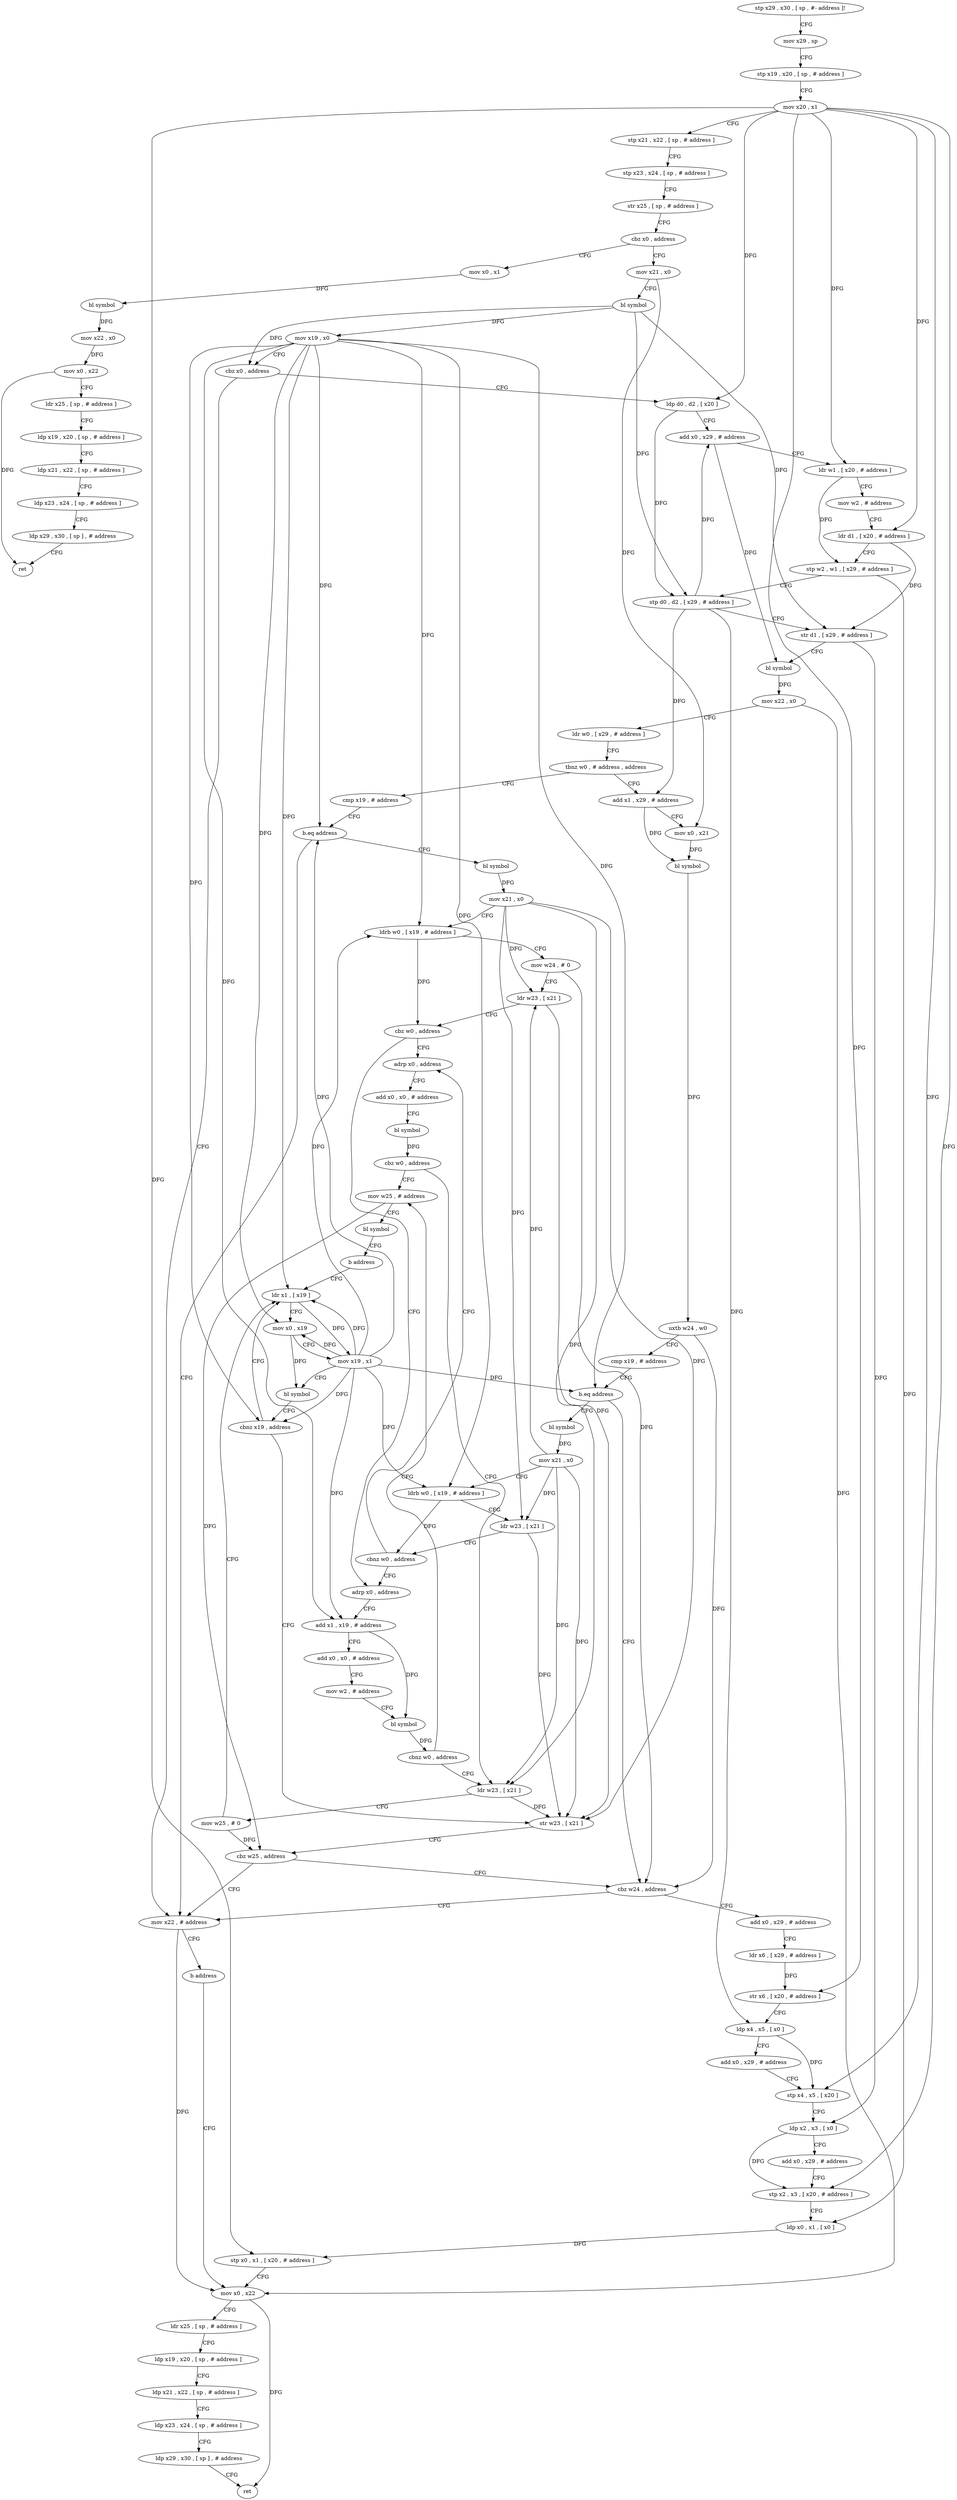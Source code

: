 digraph "func" {
"4424336" [label = "stp x29 , x30 , [ sp , #- address ]!" ]
"4424340" [label = "mov x29 , sp" ]
"4424344" [label = "stp x19 , x20 , [ sp , # address ]" ]
"4424348" [label = "mov x20 , x1" ]
"4424352" [label = "stp x21 , x22 , [ sp , # address ]" ]
"4424356" [label = "stp x23 , x24 , [ sp , # address ]" ]
"4424360" [label = "str x25 , [ sp , # address ]" ]
"4424364" [label = "cbz x0 , address" ]
"4424688" [label = "mov x0 , x1" ]
"4424368" [label = "mov x21 , x0" ]
"4424692" [label = "bl symbol" ]
"4424696" [label = "mov x22 , x0" ]
"4424700" [label = "mov x0 , x22" ]
"4424704" [label = "ldr x25 , [ sp , # address ]" ]
"4424708" [label = "ldp x19 , x20 , [ sp , # address ]" ]
"4424712" [label = "ldp x21 , x22 , [ sp , # address ]" ]
"4424716" [label = "ldp x23 , x24 , [ sp , # address ]" ]
"4424720" [label = "ldp x29 , x30 , [ sp ] , # address" ]
"4424724" [label = "ret" ]
"4424372" [label = "bl symbol" ]
"4424376" [label = "mov x19 , x0" ]
"4424380" [label = "cbz x0 , address" ]
"4424680" [label = "mov x22 , # address" ]
"4424384" [label = "ldp d0 , d2 , [ x20 ]" ]
"4424684" [label = "b address" ]
"4424576" [label = "mov x0 , x22" ]
"4424388" [label = "add x0 , x29 , # address" ]
"4424392" [label = "ldr w1 , [ x20 , # address ]" ]
"4424396" [label = "mov w2 , # address" ]
"4424400" [label = "ldr d1 , [ x20 , # address ]" ]
"4424404" [label = "stp w2 , w1 , [ x29 , # address ]" ]
"4424408" [label = "stp d0 , d2 , [ x29 , # address ]" ]
"4424412" [label = "str d1 , [ x29 , # address ]" ]
"4424416" [label = "bl symbol" ]
"4424420" [label = "mov x22 , x0" ]
"4424424" [label = "ldr w0 , [ x29 , # address ]" ]
"4424428" [label = "tbnz w0 , # address , address" ]
"4424608" [label = "cmp x19 , # address" ]
"4424432" [label = "add x1 , x29 , # address" ]
"4424580" [label = "ldr x25 , [ sp , # address ]" ]
"4424584" [label = "ldp x19 , x20 , [ sp , # address ]" ]
"4424588" [label = "ldp x21 , x22 , [ sp , # address ]" ]
"4424592" [label = "ldp x23 , x24 , [ sp , # address ]" ]
"4424596" [label = "ldp x29 , x30 , [ sp ] , # address" ]
"4424600" [label = "ret" ]
"4424612" [label = "b.eq address" ]
"4424616" [label = "bl symbol" ]
"4424436" [label = "mov x0 , x21" ]
"4424440" [label = "bl symbol" ]
"4424444" [label = "uxtb w24 , w0" ]
"4424448" [label = "cmp x19 , # address" ]
"4424452" [label = "b.eq address" ]
"4424528" [label = "cbz w24 , address" ]
"4424456" [label = "bl symbol" ]
"4424620" [label = "mov x21 , x0" ]
"4424624" [label = "ldrb w0 , [ x19 , # address ]" ]
"4424628" [label = "mov w24 , # 0" ]
"4424632" [label = "ldr w23 , [ x21 ]" ]
"4424636" [label = "cbz w0 , address" ]
"4424476" [label = "adrp x0 , address" ]
"4424640" [label = "adrp x0 , address" ]
"4424532" [label = "add x0 , x29 , # address" ]
"4424460" [label = "mov x21 , x0" ]
"4424464" [label = "ldrb w0 , [ x19 , # address ]" ]
"4424468" [label = "ldr w23 , [ x21 ]" ]
"4424472" [label = "cbnz w0 , address" ]
"4424480" [label = "add x0 , x0 , # address" ]
"4424484" [label = "bl symbol" ]
"4424488" [label = "cbz w0 , address" ]
"4424664" [label = "mov w25 , # address" ]
"4424492" [label = "ldr w23 , [ x21 ]" ]
"4424644" [label = "add x1 , x19 , # address" ]
"4424648" [label = "add x0 , x0 , # address" ]
"4424652" [label = "mov w2 , # address" ]
"4424656" [label = "bl symbol" ]
"4424660" [label = "cbnz w0 , address" ]
"4424536" [label = "ldr x6 , [ x29 , # address ]" ]
"4424540" [label = "str x6 , [ x20 , # address ]" ]
"4424544" [label = "ldp x4 , x5 , [ x0 ]" ]
"4424548" [label = "add x0 , x29 , # address" ]
"4424552" [label = "stp x4 , x5 , [ x20 ]" ]
"4424556" [label = "ldp x2 , x3 , [ x0 ]" ]
"4424560" [label = "add x0 , x29 , # address" ]
"4424564" [label = "stp x2 , x3 , [ x20 , # address ]" ]
"4424568" [label = "ldp x0 , x1 , [ x0 ]" ]
"4424572" [label = "stp x0 , x1 , [ x20 , # address ]" ]
"4424668" [label = "bl symbol" ]
"4424672" [label = "b address" ]
"4424500" [label = "ldr x1 , [ x19 ]" ]
"4424496" [label = "mov w25 , # 0" ]
"4424504" [label = "mov x0 , x19" ]
"4424508" [label = "mov x19 , x1" ]
"4424512" [label = "bl symbol" ]
"4424516" [label = "cbnz x19 , address" ]
"4424520" [label = "str w23 , [ x21 ]" ]
"4424524" [label = "cbz w25 , address" ]
"4424336" -> "4424340" [ label = "CFG" ]
"4424340" -> "4424344" [ label = "CFG" ]
"4424344" -> "4424348" [ label = "CFG" ]
"4424348" -> "4424352" [ label = "CFG" ]
"4424348" -> "4424384" [ label = "DFG" ]
"4424348" -> "4424392" [ label = "DFG" ]
"4424348" -> "4424400" [ label = "DFG" ]
"4424348" -> "4424540" [ label = "DFG" ]
"4424348" -> "4424552" [ label = "DFG" ]
"4424348" -> "4424564" [ label = "DFG" ]
"4424348" -> "4424572" [ label = "DFG" ]
"4424352" -> "4424356" [ label = "CFG" ]
"4424356" -> "4424360" [ label = "CFG" ]
"4424360" -> "4424364" [ label = "CFG" ]
"4424364" -> "4424688" [ label = "CFG" ]
"4424364" -> "4424368" [ label = "CFG" ]
"4424688" -> "4424692" [ label = "DFG" ]
"4424368" -> "4424372" [ label = "CFG" ]
"4424368" -> "4424436" [ label = "DFG" ]
"4424692" -> "4424696" [ label = "DFG" ]
"4424696" -> "4424700" [ label = "DFG" ]
"4424700" -> "4424704" [ label = "CFG" ]
"4424700" -> "4424724" [ label = "DFG" ]
"4424704" -> "4424708" [ label = "CFG" ]
"4424708" -> "4424712" [ label = "CFG" ]
"4424712" -> "4424716" [ label = "CFG" ]
"4424716" -> "4424720" [ label = "CFG" ]
"4424720" -> "4424724" [ label = "CFG" ]
"4424372" -> "4424376" [ label = "DFG" ]
"4424372" -> "4424380" [ label = "DFG" ]
"4424372" -> "4424408" [ label = "DFG" ]
"4424372" -> "4424412" [ label = "DFG" ]
"4424376" -> "4424380" [ label = "CFG" ]
"4424376" -> "4424612" [ label = "DFG" ]
"4424376" -> "4424452" [ label = "DFG" ]
"4424376" -> "4424624" [ label = "DFG" ]
"4424376" -> "4424464" [ label = "DFG" ]
"4424376" -> "4424644" [ label = "DFG" ]
"4424376" -> "4424500" [ label = "DFG" ]
"4424376" -> "4424504" [ label = "DFG" ]
"4424376" -> "4424516" [ label = "DFG" ]
"4424380" -> "4424680" [ label = "CFG" ]
"4424380" -> "4424384" [ label = "CFG" ]
"4424680" -> "4424684" [ label = "CFG" ]
"4424680" -> "4424576" [ label = "DFG" ]
"4424384" -> "4424388" [ label = "CFG" ]
"4424384" -> "4424408" [ label = "DFG" ]
"4424684" -> "4424576" [ label = "CFG" ]
"4424576" -> "4424580" [ label = "CFG" ]
"4424576" -> "4424600" [ label = "DFG" ]
"4424388" -> "4424392" [ label = "CFG" ]
"4424388" -> "4424416" [ label = "DFG" ]
"4424392" -> "4424396" [ label = "CFG" ]
"4424392" -> "4424404" [ label = "DFG" ]
"4424396" -> "4424400" [ label = "CFG" ]
"4424400" -> "4424404" [ label = "CFG" ]
"4424400" -> "4424412" [ label = "DFG" ]
"4424404" -> "4424408" [ label = "CFG" ]
"4424404" -> "4424568" [ label = "DFG" ]
"4424408" -> "4424412" [ label = "CFG" ]
"4424408" -> "4424388" [ label = "DFG" ]
"4424408" -> "4424544" [ label = "DFG" ]
"4424408" -> "4424432" [ label = "DFG" ]
"4424412" -> "4424416" [ label = "CFG" ]
"4424412" -> "4424556" [ label = "DFG" ]
"4424416" -> "4424420" [ label = "DFG" ]
"4424420" -> "4424424" [ label = "CFG" ]
"4424420" -> "4424576" [ label = "DFG" ]
"4424424" -> "4424428" [ label = "CFG" ]
"4424428" -> "4424608" [ label = "CFG" ]
"4424428" -> "4424432" [ label = "CFG" ]
"4424608" -> "4424612" [ label = "CFG" ]
"4424432" -> "4424436" [ label = "CFG" ]
"4424432" -> "4424440" [ label = "DFG" ]
"4424580" -> "4424584" [ label = "CFG" ]
"4424584" -> "4424588" [ label = "CFG" ]
"4424588" -> "4424592" [ label = "CFG" ]
"4424592" -> "4424596" [ label = "CFG" ]
"4424596" -> "4424600" [ label = "CFG" ]
"4424612" -> "4424680" [ label = "CFG" ]
"4424612" -> "4424616" [ label = "CFG" ]
"4424616" -> "4424620" [ label = "DFG" ]
"4424436" -> "4424440" [ label = "DFG" ]
"4424440" -> "4424444" [ label = "DFG" ]
"4424444" -> "4424448" [ label = "CFG" ]
"4424444" -> "4424528" [ label = "DFG" ]
"4424448" -> "4424452" [ label = "CFG" ]
"4424452" -> "4424528" [ label = "CFG" ]
"4424452" -> "4424456" [ label = "CFG" ]
"4424528" -> "4424680" [ label = "CFG" ]
"4424528" -> "4424532" [ label = "CFG" ]
"4424456" -> "4424460" [ label = "DFG" ]
"4424620" -> "4424624" [ label = "CFG" ]
"4424620" -> "4424632" [ label = "DFG" ]
"4424620" -> "4424468" [ label = "DFG" ]
"4424620" -> "4424492" [ label = "DFG" ]
"4424620" -> "4424520" [ label = "DFG" ]
"4424624" -> "4424628" [ label = "CFG" ]
"4424624" -> "4424636" [ label = "DFG" ]
"4424628" -> "4424632" [ label = "CFG" ]
"4424628" -> "4424528" [ label = "DFG" ]
"4424632" -> "4424636" [ label = "CFG" ]
"4424632" -> "4424520" [ label = "DFG" ]
"4424636" -> "4424476" [ label = "CFG" ]
"4424636" -> "4424640" [ label = "CFG" ]
"4424476" -> "4424480" [ label = "CFG" ]
"4424640" -> "4424644" [ label = "CFG" ]
"4424532" -> "4424536" [ label = "CFG" ]
"4424460" -> "4424464" [ label = "CFG" ]
"4424460" -> "4424632" [ label = "DFG" ]
"4424460" -> "4424468" [ label = "DFG" ]
"4424460" -> "4424492" [ label = "DFG" ]
"4424460" -> "4424520" [ label = "DFG" ]
"4424464" -> "4424468" [ label = "CFG" ]
"4424464" -> "4424472" [ label = "DFG" ]
"4424468" -> "4424472" [ label = "CFG" ]
"4424468" -> "4424520" [ label = "DFG" ]
"4424472" -> "4424640" [ label = "CFG" ]
"4424472" -> "4424476" [ label = "CFG" ]
"4424480" -> "4424484" [ label = "CFG" ]
"4424484" -> "4424488" [ label = "DFG" ]
"4424488" -> "4424664" [ label = "CFG" ]
"4424488" -> "4424492" [ label = "CFG" ]
"4424664" -> "4424668" [ label = "CFG" ]
"4424664" -> "4424524" [ label = "DFG" ]
"4424492" -> "4424496" [ label = "CFG" ]
"4424492" -> "4424520" [ label = "DFG" ]
"4424644" -> "4424648" [ label = "CFG" ]
"4424644" -> "4424656" [ label = "DFG" ]
"4424648" -> "4424652" [ label = "CFG" ]
"4424652" -> "4424656" [ label = "CFG" ]
"4424656" -> "4424660" [ label = "DFG" ]
"4424660" -> "4424492" [ label = "CFG" ]
"4424660" -> "4424664" [ label = "CFG" ]
"4424536" -> "4424540" [ label = "DFG" ]
"4424540" -> "4424544" [ label = "CFG" ]
"4424544" -> "4424548" [ label = "CFG" ]
"4424544" -> "4424552" [ label = "DFG" ]
"4424548" -> "4424552" [ label = "CFG" ]
"4424552" -> "4424556" [ label = "CFG" ]
"4424556" -> "4424560" [ label = "CFG" ]
"4424556" -> "4424564" [ label = "DFG" ]
"4424560" -> "4424564" [ label = "CFG" ]
"4424564" -> "4424568" [ label = "CFG" ]
"4424568" -> "4424572" [ label = "DFG" ]
"4424572" -> "4424576" [ label = "CFG" ]
"4424668" -> "4424672" [ label = "CFG" ]
"4424672" -> "4424500" [ label = "CFG" ]
"4424500" -> "4424504" [ label = "CFG" ]
"4424500" -> "4424508" [ label = "DFG" ]
"4424496" -> "4424500" [ label = "CFG" ]
"4424496" -> "4424524" [ label = "DFG" ]
"4424504" -> "4424508" [ label = "CFG" ]
"4424504" -> "4424512" [ label = "DFG" ]
"4424508" -> "4424512" [ label = "CFG" ]
"4424508" -> "4424612" [ label = "DFG" ]
"4424508" -> "4424452" [ label = "DFG" ]
"4424508" -> "4424624" [ label = "DFG" ]
"4424508" -> "4424464" [ label = "DFG" ]
"4424508" -> "4424644" [ label = "DFG" ]
"4424508" -> "4424500" [ label = "DFG" ]
"4424508" -> "4424504" [ label = "DFG" ]
"4424508" -> "4424516" [ label = "DFG" ]
"4424512" -> "4424516" [ label = "CFG" ]
"4424516" -> "4424500" [ label = "CFG" ]
"4424516" -> "4424520" [ label = "CFG" ]
"4424520" -> "4424524" [ label = "CFG" ]
"4424524" -> "4424680" [ label = "CFG" ]
"4424524" -> "4424528" [ label = "CFG" ]
}
